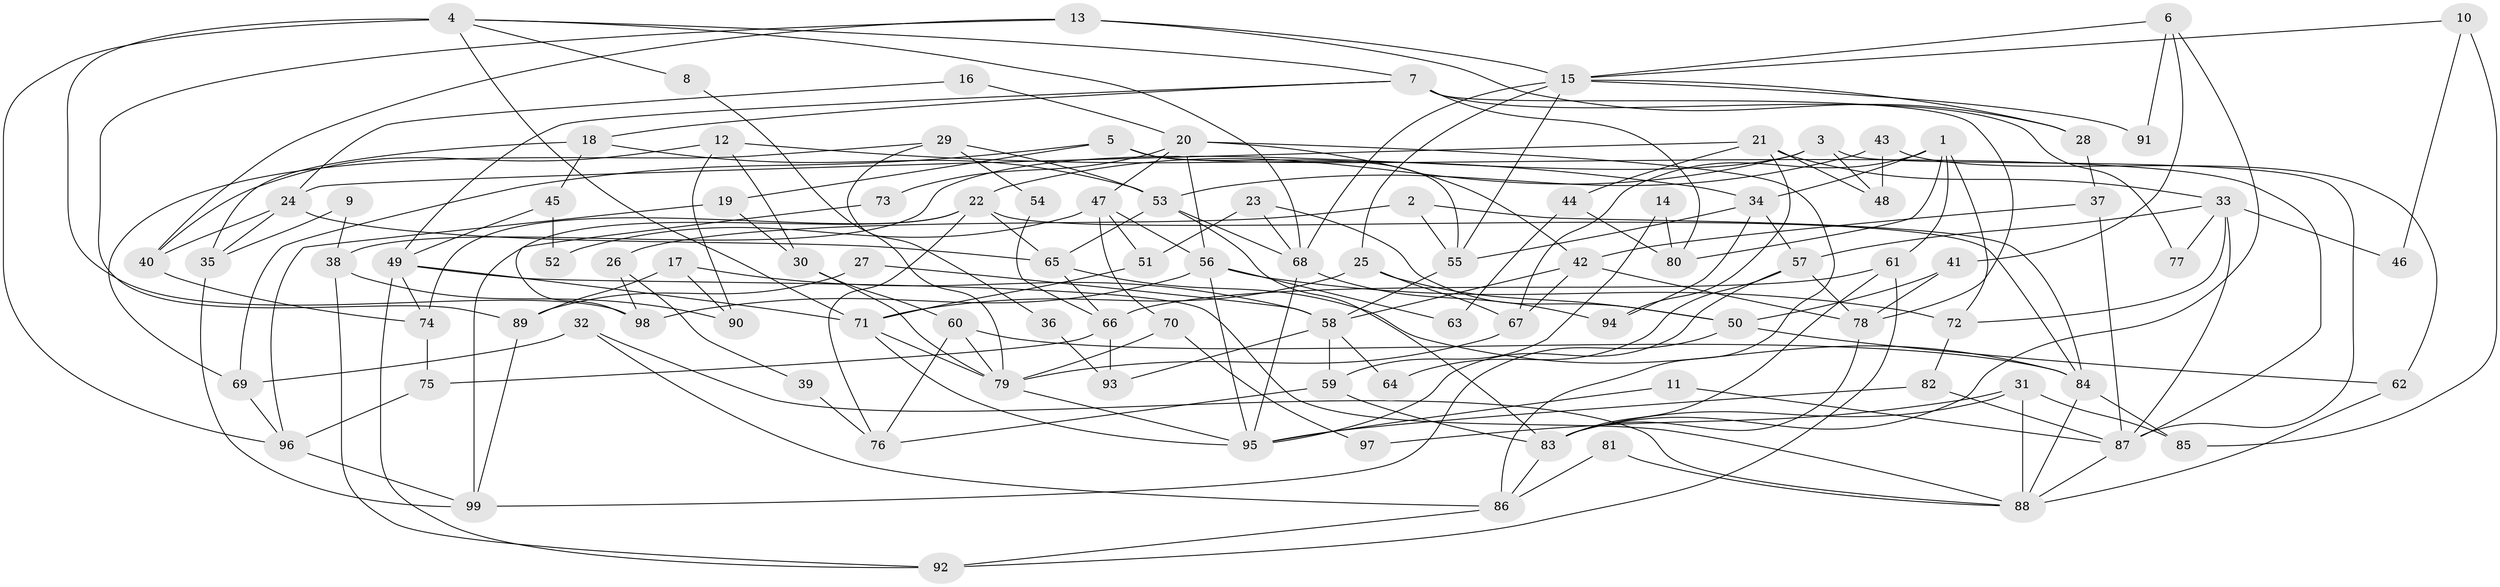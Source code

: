 // Generated by graph-tools (version 1.1) at 2025/15/03/09/25 04:15:04]
// undirected, 99 vertices, 198 edges
graph export_dot {
graph [start="1"]
  node [color=gray90,style=filled];
  1;
  2;
  3;
  4;
  5;
  6;
  7;
  8;
  9;
  10;
  11;
  12;
  13;
  14;
  15;
  16;
  17;
  18;
  19;
  20;
  21;
  22;
  23;
  24;
  25;
  26;
  27;
  28;
  29;
  30;
  31;
  32;
  33;
  34;
  35;
  36;
  37;
  38;
  39;
  40;
  41;
  42;
  43;
  44;
  45;
  46;
  47;
  48;
  49;
  50;
  51;
  52;
  53;
  54;
  55;
  56;
  57;
  58;
  59;
  60;
  61;
  62;
  63;
  64;
  65;
  66;
  67;
  68;
  69;
  70;
  71;
  72;
  73;
  74;
  75;
  76;
  77;
  78;
  79;
  80;
  81;
  82;
  83;
  84;
  85;
  86;
  87;
  88;
  89;
  90;
  91;
  92;
  93;
  94;
  95;
  96;
  97;
  98;
  99;
  1 -- 34;
  1 -- 67;
  1 -- 61;
  1 -- 72;
  1 -- 80;
  2 -- 55;
  2 -- 84;
  2 -- 26;
  3 -- 87;
  3 -- 22;
  3 -- 38;
  3 -- 48;
  4 -- 96;
  4 -- 7;
  4 -- 8;
  4 -- 68;
  4 -- 71;
  4 -- 98;
  5 -- 87;
  5 -- 55;
  5 -- 19;
  5 -- 69;
  6 -- 83;
  6 -- 15;
  6 -- 41;
  6 -- 91;
  7 -- 78;
  7 -- 49;
  7 -- 18;
  7 -- 77;
  7 -- 80;
  8 -- 79;
  9 -- 35;
  9 -- 38;
  10 -- 15;
  10 -- 85;
  10 -- 46;
  11 -- 87;
  11 -- 95;
  12 -- 30;
  12 -- 90;
  12 -- 34;
  12 -- 40;
  13 -- 40;
  13 -- 15;
  13 -- 28;
  13 -- 89;
  14 -- 80;
  14 -- 59;
  15 -- 25;
  15 -- 68;
  15 -- 28;
  15 -- 55;
  15 -- 91;
  16 -- 20;
  16 -- 24;
  17 -- 89;
  17 -- 58;
  17 -- 90;
  18 -- 53;
  18 -- 35;
  18 -- 45;
  19 -- 96;
  19 -- 30;
  20 -- 42;
  20 -- 56;
  20 -- 47;
  20 -- 73;
  20 -- 86;
  21 -- 24;
  21 -- 94;
  21 -- 33;
  21 -- 44;
  21 -- 48;
  22 -- 84;
  22 -- 76;
  22 -- 65;
  22 -- 74;
  22 -- 99;
  23 -- 68;
  23 -- 50;
  23 -- 51;
  24 -- 65;
  24 -- 35;
  24 -- 40;
  25 -- 67;
  25 -- 71;
  25 -- 50;
  26 -- 98;
  26 -- 39;
  27 -- 89;
  27 -- 58;
  28 -- 37;
  29 -- 69;
  29 -- 53;
  29 -- 36;
  29 -- 54;
  30 -- 60;
  30 -- 79;
  31 -- 83;
  31 -- 88;
  31 -- 85;
  31 -- 97;
  32 -- 88;
  32 -- 69;
  32 -- 86;
  33 -- 72;
  33 -- 46;
  33 -- 57;
  33 -- 77;
  33 -- 87;
  34 -- 57;
  34 -- 55;
  34 -- 94;
  35 -- 99;
  36 -- 93;
  37 -- 87;
  37 -- 42;
  38 -- 92;
  38 -- 90;
  39 -- 76;
  40 -- 74;
  41 -- 78;
  41 -- 50;
  42 -- 78;
  42 -- 58;
  42 -- 67;
  43 -- 48;
  43 -- 62;
  43 -- 53;
  44 -- 80;
  44 -- 63;
  45 -- 49;
  45 -- 52;
  47 -- 51;
  47 -- 52;
  47 -- 56;
  47 -- 70;
  49 -- 74;
  49 -- 71;
  49 -- 88;
  49 -- 92;
  50 -- 62;
  50 -- 99;
  51 -- 71;
  53 -- 83;
  53 -- 65;
  53 -- 68;
  54 -- 66;
  55 -- 58;
  56 -- 95;
  56 -- 63;
  56 -- 72;
  56 -- 98;
  57 -- 95;
  57 -- 64;
  57 -- 78;
  58 -- 59;
  58 -- 64;
  58 -- 93;
  59 -- 83;
  59 -- 76;
  60 -- 84;
  60 -- 79;
  60 -- 76;
  61 -- 92;
  61 -- 66;
  61 -- 83;
  62 -- 88;
  65 -- 66;
  65 -- 84;
  66 -- 75;
  66 -- 93;
  67 -- 79;
  68 -- 94;
  68 -- 95;
  69 -- 96;
  70 -- 79;
  70 -- 97;
  71 -- 79;
  71 -- 95;
  72 -- 82;
  73 -- 98;
  74 -- 75;
  75 -- 96;
  78 -- 83;
  79 -- 95;
  81 -- 88;
  81 -- 86;
  82 -- 95;
  82 -- 87;
  83 -- 86;
  84 -- 88;
  84 -- 85;
  86 -- 92;
  87 -- 88;
  89 -- 99;
  96 -- 99;
}
